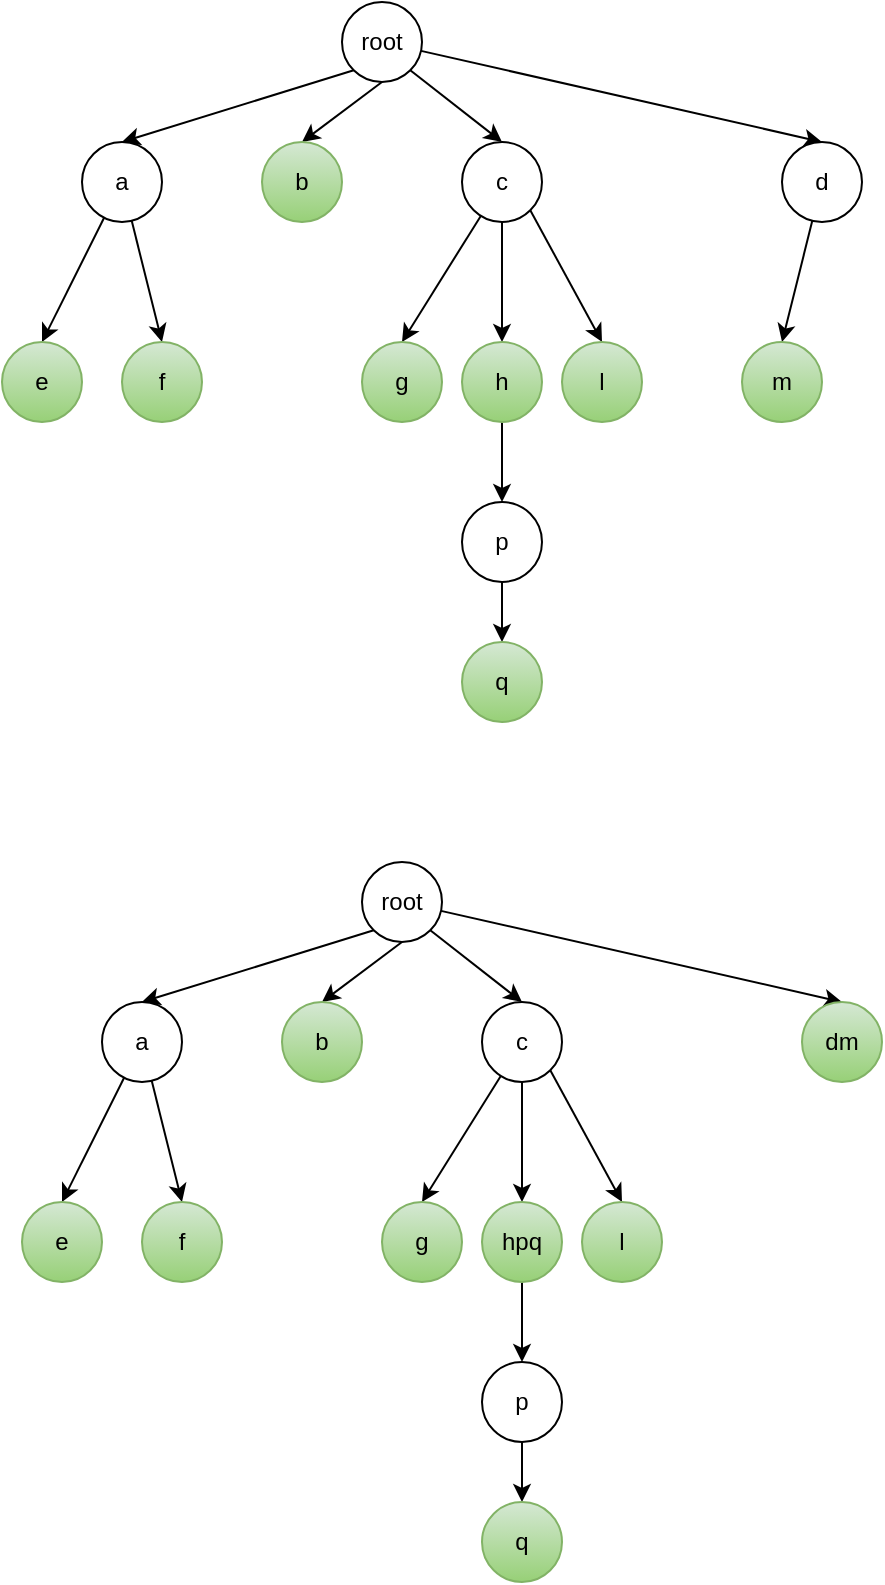 <mxfile version="24.7.8">
  <diagram name="第 1 页" id="xsEOwXCZdJ9GpHTv20ah">
    <mxGraphModel dx="808" dy="500" grid="1" gridSize="10" guides="1" tooltips="1" connect="1" arrows="1" fold="1" page="1" pageScale="1" pageWidth="827" pageHeight="1169" math="0" shadow="0">
      <root>
        <mxCell id="0" />
        <mxCell id="1" parent="0" />
        <mxCell id="VcEVVjLlVE1N0P9RPst1-15" style="rounded=0;orthogonalLoop=1;jettySize=auto;html=1;exitX=0;exitY=1;exitDx=0;exitDy=0;entryX=0.5;entryY=0;entryDx=0;entryDy=0;" edge="1" parent="1" source="VcEVVjLlVE1N0P9RPst1-1" target="VcEVVjLlVE1N0P9RPst1-2">
          <mxGeometry relative="1" as="geometry" />
        </mxCell>
        <mxCell id="VcEVVjLlVE1N0P9RPst1-16" style="rounded=0;orthogonalLoop=1;jettySize=auto;html=1;entryX=0.5;entryY=0;entryDx=0;entryDy=0;exitX=0.5;exitY=1;exitDx=0;exitDy=0;" edge="1" parent="1" source="VcEVVjLlVE1N0P9RPst1-1" target="VcEVVjLlVE1N0P9RPst1-3">
          <mxGeometry relative="1" as="geometry" />
        </mxCell>
        <mxCell id="VcEVVjLlVE1N0P9RPst1-17" style="rounded=0;orthogonalLoop=1;jettySize=auto;html=1;entryX=0.5;entryY=0;entryDx=0;entryDy=0;exitX=1;exitY=1;exitDx=0;exitDy=0;" edge="1" parent="1" source="VcEVVjLlVE1N0P9RPst1-1" target="VcEVVjLlVE1N0P9RPst1-4">
          <mxGeometry relative="1" as="geometry" />
        </mxCell>
        <mxCell id="VcEVVjLlVE1N0P9RPst1-18" style="rounded=0;orthogonalLoop=1;jettySize=auto;html=1;entryX=0.5;entryY=0;entryDx=0;entryDy=0;" edge="1" parent="1" source="VcEVVjLlVE1N0P9RPst1-1" target="VcEVVjLlVE1N0P9RPst1-5">
          <mxGeometry relative="1" as="geometry" />
        </mxCell>
        <mxCell id="VcEVVjLlVE1N0P9RPst1-1" value="root" style="ellipse;whiteSpace=wrap;html=1;aspect=fixed;" vertex="1" parent="1">
          <mxGeometry x="310" y="50" width="40" height="40" as="geometry" />
        </mxCell>
        <mxCell id="VcEVVjLlVE1N0P9RPst1-19" style="rounded=0;orthogonalLoop=1;jettySize=auto;html=1;entryX=0.5;entryY=0;entryDx=0;entryDy=0;" edge="1" parent="1" source="VcEVVjLlVE1N0P9RPst1-2" target="VcEVVjLlVE1N0P9RPst1-6">
          <mxGeometry relative="1" as="geometry" />
        </mxCell>
        <mxCell id="VcEVVjLlVE1N0P9RPst1-20" style="rounded=0;orthogonalLoop=1;jettySize=auto;html=1;entryX=0.5;entryY=0;entryDx=0;entryDy=0;" edge="1" parent="1" source="VcEVVjLlVE1N0P9RPst1-2" target="VcEVVjLlVE1N0P9RPst1-7">
          <mxGeometry relative="1" as="geometry" />
        </mxCell>
        <mxCell id="VcEVVjLlVE1N0P9RPst1-2" value="a" style="ellipse;whiteSpace=wrap;html=1;aspect=fixed;" vertex="1" parent="1">
          <mxGeometry x="180" y="120" width="40" height="40" as="geometry" />
        </mxCell>
        <mxCell id="VcEVVjLlVE1N0P9RPst1-3" value="b" style="ellipse;whiteSpace=wrap;html=1;aspect=fixed;fillColor=#d5e8d4;gradientColor=#97d077;strokeColor=#82b366;" vertex="1" parent="1">
          <mxGeometry x="270" y="120" width="40" height="40" as="geometry" />
        </mxCell>
        <mxCell id="VcEVVjLlVE1N0P9RPst1-21" style="rounded=0;orthogonalLoop=1;jettySize=auto;html=1;entryX=0.5;entryY=0;entryDx=0;entryDy=0;" edge="1" parent="1" source="VcEVVjLlVE1N0P9RPst1-4" target="VcEVVjLlVE1N0P9RPst1-8">
          <mxGeometry relative="1" as="geometry" />
        </mxCell>
        <mxCell id="VcEVVjLlVE1N0P9RPst1-22" style="rounded=0;orthogonalLoop=1;jettySize=auto;html=1;entryX=0.5;entryY=0;entryDx=0;entryDy=0;" edge="1" parent="1" source="VcEVVjLlVE1N0P9RPst1-4" target="VcEVVjLlVE1N0P9RPst1-9">
          <mxGeometry relative="1" as="geometry" />
        </mxCell>
        <mxCell id="VcEVVjLlVE1N0P9RPst1-23" style="rounded=0;orthogonalLoop=1;jettySize=auto;html=1;exitX=1;exitY=1;exitDx=0;exitDy=0;entryX=0.5;entryY=0;entryDx=0;entryDy=0;" edge="1" parent="1" source="VcEVVjLlVE1N0P9RPst1-4" target="VcEVVjLlVE1N0P9RPst1-10">
          <mxGeometry relative="1" as="geometry" />
        </mxCell>
        <mxCell id="VcEVVjLlVE1N0P9RPst1-4" value="c" style="ellipse;whiteSpace=wrap;html=1;aspect=fixed;" vertex="1" parent="1">
          <mxGeometry x="370" y="120" width="40" height="40" as="geometry" />
        </mxCell>
        <mxCell id="VcEVVjLlVE1N0P9RPst1-24" style="rounded=0;orthogonalLoop=1;jettySize=auto;html=1;entryX=0.5;entryY=0;entryDx=0;entryDy=0;" edge="1" parent="1" source="VcEVVjLlVE1N0P9RPst1-5" target="VcEVVjLlVE1N0P9RPst1-11">
          <mxGeometry relative="1" as="geometry" />
        </mxCell>
        <mxCell id="VcEVVjLlVE1N0P9RPst1-5" value="d" style="ellipse;whiteSpace=wrap;html=1;aspect=fixed;" vertex="1" parent="1">
          <mxGeometry x="530" y="120" width="40" height="40" as="geometry" />
        </mxCell>
        <mxCell id="VcEVVjLlVE1N0P9RPst1-6" value="e" style="ellipse;whiteSpace=wrap;html=1;aspect=fixed;fillColor=#d5e8d4;strokeColor=#82b366;gradientColor=#97d077;" vertex="1" parent="1">
          <mxGeometry x="140" y="220" width="40" height="40" as="geometry" />
        </mxCell>
        <mxCell id="VcEVVjLlVE1N0P9RPst1-7" value="f" style="ellipse;whiteSpace=wrap;html=1;aspect=fixed;fillColor=#d5e8d4;gradientColor=#97d077;strokeColor=#82b366;" vertex="1" parent="1">
          <mxGeometry x="200" y="220" width="40" height="40" as="geometry" />
        </mxCell>
        <mxCell id="VcEVVjLlVE1N0P9RPst1-8" value="g" style="ellipse;whiteSpace=wrap;html=1;aspect=fixed;fillColor=#d5e8d4;gradientColor=#97d077;strokeColor=#82b366;" vertex="1" parent="1">
          <mxGeometry x="320" y="220" width="40" height="40" as="geometry" />
        </mxCell>
        <mxCell id="VcEVVjLlVE1N0P9RPst1-26" style="edgeStyle=orthogonalEdgeStyle;rounded=0;orthogonalLoop=1;jettySize=auto;html=1;entryX=0.5;entryY=0;entryDx=0;entryDy=0;" edge="1" parent="1" source="VcEVVjLlVE1N0P9RPst1-9" target="VcEVVjLlVE1N0P9RPst1-13">
          <mxGeometry relative="1" as="geometry" />
        </mxCell>
        <mxCell id="VcEVVjLlVE1N0P9RPst1-9" value="h" style="ellipse;whiteSpace=wrap;html=1;aspect=fixed;fillColor=#d5e8d4;gradientColor=#97d077;strokeColor=#82b366;" vertex="1" parent="1">
          <mxGeometry x="370" y="220" width="40" height="40" as="geometry" />
        </mxCell>
        <mxCell id="VcEVVjLlVE1N0P9RPst1-10" value="l" style="ellipse;whiteSpace=wrap;html=1;aspect=fixed;fillColor=#d5e8d4;gradientColor=#97d077;strokeColor=#82b366;" vertex="1" parent="1">
          <mxGeometry x="420" y="220" width="40" height="40" as="geometry" />
        </mxCell>
        <mxCell id="VcEVVjLlVE1N0P9RPst1-11" value="m" style="ellipse;whiteSpace=wrap;html=1;aspect=fixed;fillColor=#d5e8d4;gradientColor=#97d077;strokeColor=#82b366;" vertex="1" parent="1">
          <mxGeometry x="510" y="220" width="40" height="40" as="geometry" />
        </mxCell>
        <mxCell id="VcEVVjLlVE1N0P9RPst1-27" style="rounded=0;orthogonalLoop=1;jettySize=auto;html=1;entryX=0.5;entryY=0;entryDx=0;entryDy=0;" edge="1" parent="1" source="VcEVVjLlVE1N0P9RPst1-13" target="VcEVVjLlVE1N0P9RPst1-14">
          <mxGeometry relative="1" as="geometry" />
        </mxCell>
        <mxCell id="VcEVVjLlVE1N0P9RPst1-13" value="p" style="ellipse;whiteSpace=wrap;html=1;aspect=fixed;" vertex="1" parent="1">
          <mxGeometry x="370" y="300" width="40" height="40" as="geometry" />
        </mxCell>
        <mxCell id="VcEVVjLlVE1N0P9RPst1-14" value="q" style="ellipse;whiteSpace=wrap;html=1;aspect=fixed;fillColor=#d5e8d4;gradientColor=#97d077;strokeColor=#82b366;" vertex="1" parent="1">
          <mxGeometry x="370" y="370" width="40" height="40" as="geometry" />
        </mxCell>
        <mxCell id="VcEVVjLlVE1N0P9RPst1-58" style="rounded=0;orthogonalLoop=1;jettySize=auto;html=1;exitX=0;exitY=1;exitDx=0;exitDy=0;entryX=0.5;entryY=0;entryDx=0;entryDy=0;" edge="1" parent="1" source="VcEVVjLlVE1N0P9RPst1-62" target="VcEVVjLlVE1N0P9RPst1-65">
          <mxGeometry relative="1" as="geometry" />
        </mxCell>
        <mxCell id="VcEVVjLlVE1N0P9RPst1-59" style="rounded=0;orthogonalLoop=1;jettySize=auto;html=1;entryX=0.5;entryY=0;entryDx=0;entryDy=0;exitX=0.5;exitY=1;exitDx=0;exitDy=0;" edge="1" parent="1" source="VcEVVjLlVE1N0P9RPst1-62" target="VcEVVjLlVE1N0P9RPst1-66">
          <mxGeometry relative="1" as="geometry" />
        </mxCell>
        <mxCell id="VcEVVjLlVE1N0P9RPst1-60" style="rounded=0;orthogonalLoop=1;jettySize=auto;html=1;entryX=0.5;entryY=0;entryDx=0;entryDy=0;exitX=1;exitY=1;exitDx=0;exitDy=0;" edge="1" parent="1" source="VcEVVjLlVE1N0P9RPst1-62" target="VcEVVjLlVE1N0P9RPst1-70">
          <mxGeometry relative="1" as="geometry" />
        </mxCell>
        <mxCell id="VcEVVjLlVE1N0P9RPst1-61" style="rounded=0;orthogonalLoop=1;jettySize=auto;html=1;entryX=0.5;entryY=0;entryDx=0;entryDy=0;" edge="1" parent="1" source="VcEVVjLlVE1N0P9RPst1-62" target="VcEVVjLlVE1N0P9RPst1-72">
          <mxGeometry relative="1" as="geometry" />
        </mxCell>
        <mxCell id="VcEVVjLlVE1N0P9RPst1-62" value="root" style="ellipse;whiteSpace=wrap;html=1;aspect=fixed;" vertex="1" parent="1">
          <mxGeometry x="320" y="480" width="40" height="40" as="geometry" />
        </mxCell>
        <mxCell id="VcEVVjLlVE1N0P9RPst1-63" style="rounded=0;orthogonalLoop=1;jettySize=auto;html=1;entryX=0.5;entryY=0;entryDx=0;entryDy=0;" edge="1" parent="1" source="VcEVVjLlVE1N0P9RPst1-65" target="VcEVVjLlVE1N0P9RPst1-73">
          <mxGeometry relative="1" as="geometry" />
        </mxCell>
        <mxCell id="VcEVVjLlVE1N0P9RPst1-64" style="rounded=0;orthogonalLoop=1;jettySize=auto;html=1;entryX=0.5;entryY=0;entryDx=0;entryDy=0;" edge="1" parent="1" source="VcEVVjLlVE1N0P9RPst1-65" target="VcEVVjLlVE1N0P9RPst1-74">
          <mxGeometry relative="1" as="geometry" />
        </mxCell>
        <mxCell id="VcEVVjLlVE1N0P9RPst1-65" value="a" style="ellipse;whiteSpace=wrap;html=1;aspect=fixed;" vertex="1" parent="1">
          <mxGeometry x="190" y="550" width="40" height="40" as="geometry" />
        </mxCell>
        <mxCell id="VcEVVjLlVE1N0P9RPst1-66" value="b" style="ellipse;whiteSpace=wrap;html=1;aspect=fixed;fillColor=#d5e8d4;gradientColor=#97d077;strokeColor=#82b366;" vertex="1" parent="1">
          <mxGeometry x="280" y="550" width="40" height="40" as="geometry" />
        </mxCell>
        <mxCell id="VcEVVjLlVE1N0P9RPst1-67" style="rounded=0;orthogonalLoop=1;jettySize=auto;html=1;entryX=0.5;entryY=0;entryDx=0;entryDy=0;" edge="1" parent="1" source="VcEVVjLlVE1N0P9RPst1-70" target="VcEVVjLlVE1N0P9RPst1-75">
          <mxGeometry relative="1" as="geometry" />
        </mxCell>
        <mxCell id="VcEVVjLlVE1N0P9RPst1-68" style="rounded=0;orthogonalLoop=1;jettySize=auto;html=1;entryX=0.5;entryY=0;entryDx=0;entryDy=0;" edge="1" parent="1" source="VcEVVjLlVE1N0P9RPst1-70" target="VcEVVjLlVE1N0P9RPst1-77">
          <mxGeometry relative="1" as="geometry" />
        </mxCell>
        <mxCell id="VcEVVjLlVE1N0P9RPst1-69" style="rounded=0;orthogonalLoop=1;jettySize=auto;html=1;exitX=1;exitY=1;exitDx=0;exitDy=0;entryX=0.5;entryY=0;entryDx=0;entryDy=0;" edge="1" parent="1" source="VcEVVjLlVE1N0P9RPst1-70" target="VcEVVjLlVE1N0P9RPst1-78">
          <mxGeometry relative="1" as="geometry" />
        </mxCell>
        <mxCell id="VcEVVjLlVE1N0P9RPst1-70" value="c" style="ellipse;whiteSpace=wrap;html=1;aspect=fixed;" vertex="1" parent="1">
          <mxGeometry x="380" y="550" width="40" height="40" as="geometry" />
        </mxCell>
        <mxCell id="VcEVVjLlVE1N0P9RPst1-72" value="dm" style="ellipse;whiteSpace=wrap;html=1;aspect=fixed;fillColor=#d5e8d4;gradientColor=#97d077;strokeColor=#82b366;" vertex="1" parent="1">
          <mxGeometry x="540" y="550" width="40" height="40" as="geometry" />
        </mxCell>
        <mxCell id="VcEVVjLlVE1N0P9RPst1-73" value="e" style="ellipse;whiteSpace=wrap;html=1;aspect=fixed;fillColor=#d5e8d4;strokeColor=#82b366;gradientColor=#97d077;" vertex="1" parent="1">
          <mxGeometry x="150" y="650" width="40" height="40" as="geometry" />
        </mxCell>
        <mxCell id="VcEVVjLlVE1N0P9RPst1-74" value="f" style="ellipse;whiteSpace=wrap;html=1;aspect=fixed;fillColor=#d5e8d4;gradientColor=#97d077;strokeColor=#82b366;" vertex="1" parent="1">
          <mxGeometry x="210" y="650" width="40" height="40" as="geometry" />
        </mxCell>
        <mxCell id="VcEVVjLlVE1N0P9RPst1-75" value="g" style="ellipse;whiteSpace=wrap;html=1;aspect=fixed;fillColor=#d5e8d4;gradientColor=#97d077;strokeColor=#82b366;" vertex="1" parent="1">
          <mxGeometry x="330" y="650" width="40" height="40" as="geometry" />
        </mxCell>
        <mxCell id="VcEVVjLlVE1N0P9RPst1-76" style="edgeStyle=orthogonalEdgeStyle;rounded=0;orthogonalLoop=1;jettySize=auto;html=1;entryX=0.5;entryY=0;entryDx=0;entryDy=0;" edge="1" parent="1" source="VcEVVjLlVE1N0P9RPst1-77" target="VcEVVjLlVE1N0P9RPst1-81">
          <mxGeometry relative="1" as="geometry" />
        </mxCell>
        <mxCell id="VcEVVjLlVE1N0P9RPst1-77" value="hpq" style="ellipse;whiteSpace=wrap;html=1;aspect=fixed;fillColor=#d5e8d4;gradientColor=#97d077;strokeColor=#82b366;" vertex="1" parent="1">
          <mxGeometry x="380" y="650" width="40" height="40" as="geometry" />
        </mxCell>
        <mxCell id="VcEVVjLlVE1N0P9RPst1-78" value="l" style="ellipse;whiteSpace=wrap;html=1;aspect=fixed;fillColor=#d5e8d4;gradientColor=#97d077;strokeColor=#82b366;" vertex="1" parent="1">
          <mxGeometry x="430" y="650" width="40" height="40" as="geometry" />
        </mxCell>
        <mxCell id="VcEVVjLlVE1N0P9RPst1-80" style="rounded=0;orthogonalLoop=1;jettySize=auto;html=1;entryX=0.5;entryY=0;entryDx=0;entryDy=0;" edge="1" parent="1" source="VcEVVjLlVE1N0P9RPst1-81" target="VcEVVjLlVE1N0P9RPst1-82">
          <mxGeometry relative="1" as="geometry" />
        </mxCell>
        <mxCell id="VcEVVjLlVE1N0P9RPst1-81" value="p" style="ellipse;whiteSpace=wrap;html=1;aspect=fixed;" vertex="1" parent="1">
          <mxGeometry x="380" y="730" width="40" height="40" as="geometry" />
        </mxCell>
        <mxCell id="VcEVVjLlVE1N0P9RPst1-82" value="q" style="ellipse;whiteSpace=wrap;html=1;aspect=fixed;fillColor=#d5e8d4;gradientColor=#97d077;strokeColor=#82b366;" vertex="1" parent="1">
          <mxGeometry x="380" y="800" width="40" height="40" as="geometry" />
        </mxCell>
      </root>
    </mxGraphModel>
  </diagram>
</mxfile>
